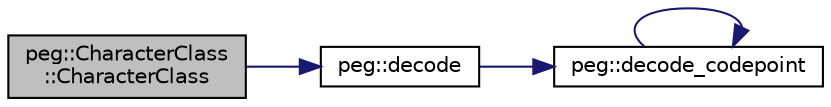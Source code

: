 digraph "peg::CharacterClass::CharacterClass"
{
 // LATEX_PDF_SIZE
  edge [fontname="Helvetica",fontsize="10",labelfontname="Helvetica",labelfontsize="10"];
  node [fontname="Helvetica",fontsize="10",shape=record];
  rankdir="LR";
  Node1 [label="peg::CharacterClass\l::CharacterClass",height=0.2,width=0.4,color="black", fillcolor="grey75", style="filled", fontcolor="black",tooltip=" "];
  Node1 -> Node2 [color="midnightblue",fontsize="10",style="solid",fontname="Helvetica"];
  Node2 [label="peg::decode",height=0.2,width=0.4,color="black", fillcolor="white", style="filled",URL="$namespacepeg.html#a236facf0fc003e0605b5d21f608ce375",tooltip=" "];
  Node2 -> Node3 [color="midnightblue",fontsize="10",style="solid",fontname="Helvetica"];
  Node3 [label="peg::decode_codepoint",height=0.2,width=0.4,color="black", fillcolor="white", style="filled",URL="$namespacepeg.html#a518d115123aa154d505afa7841577ebf",tooltip=" "];
  Node3 -> Node3 [color="midnightblue",fontsize="10",style="solid",fontname="Helvetica"];
}
